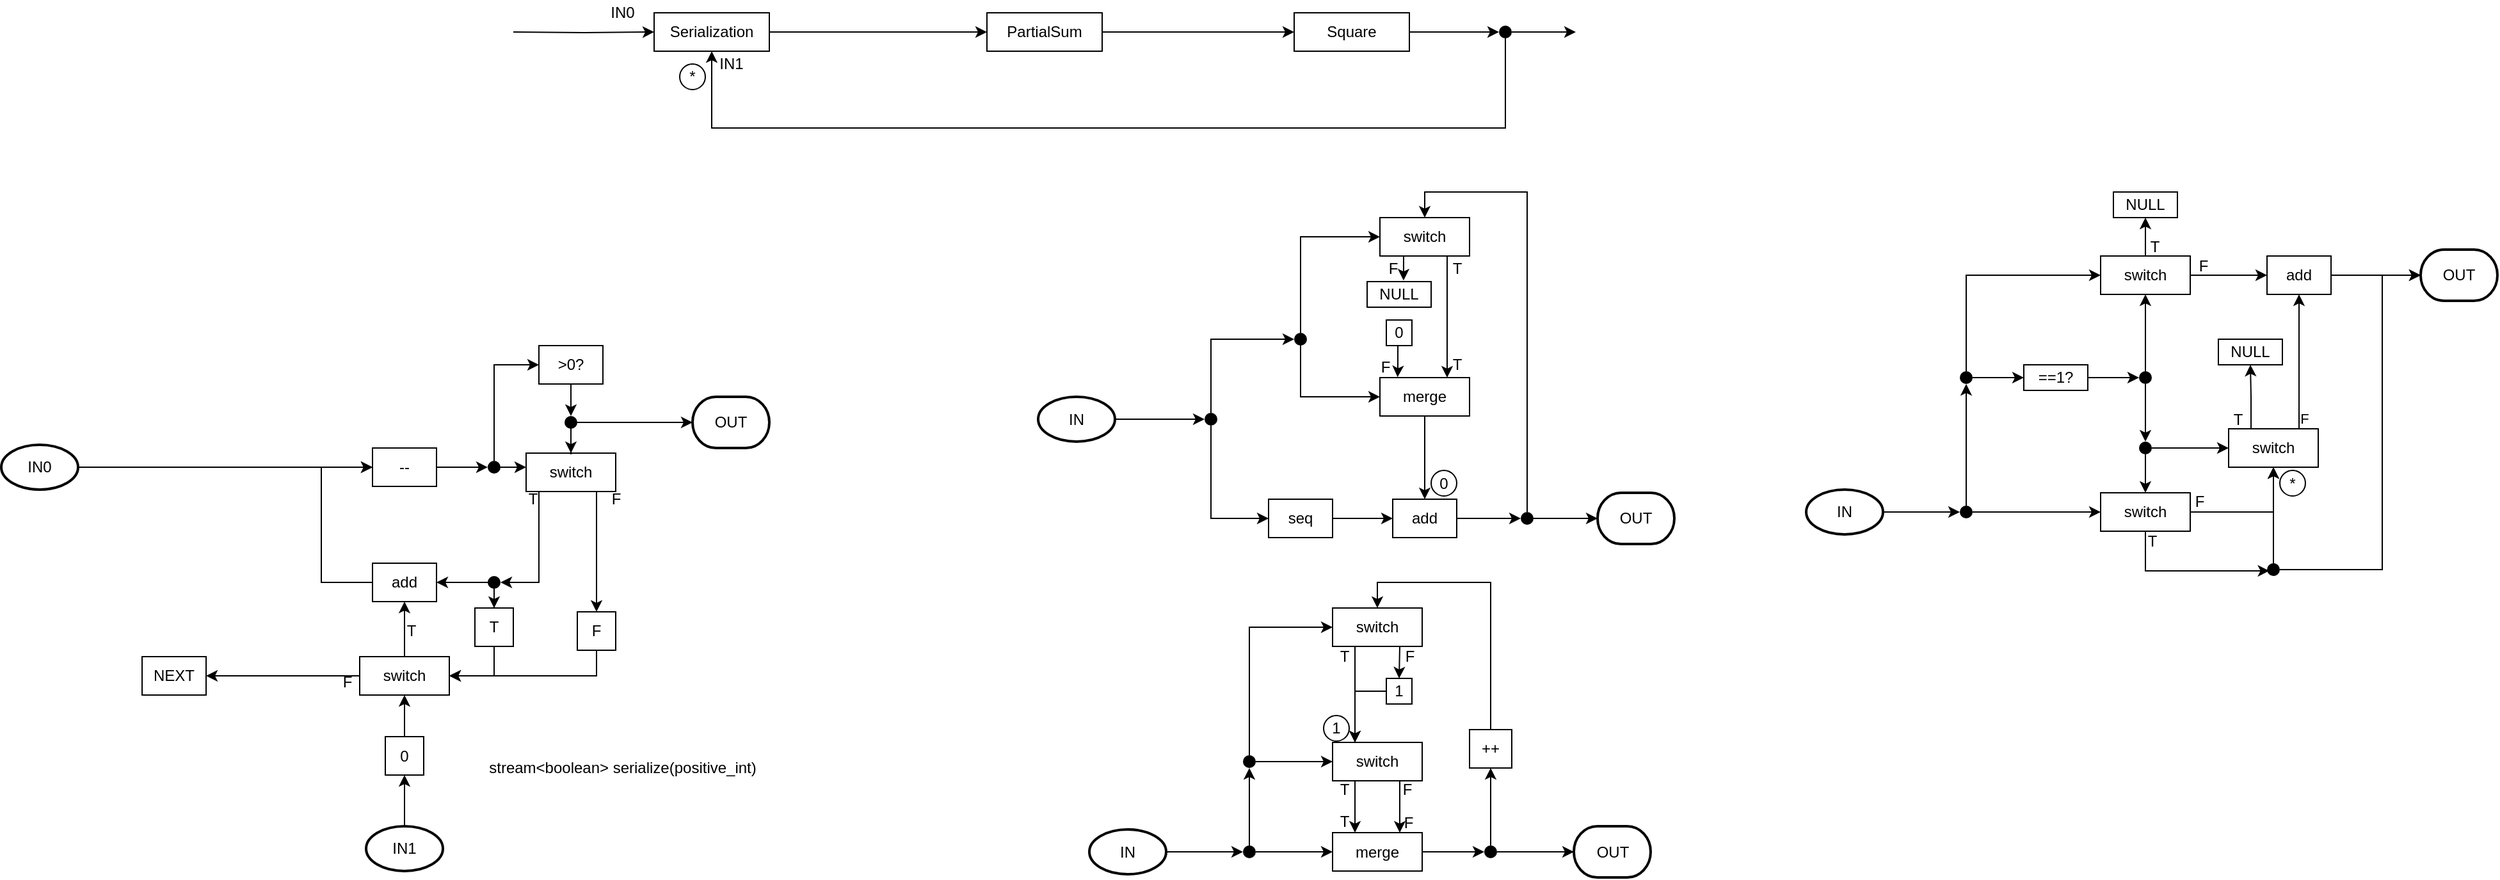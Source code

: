 <mxfile version="13.9.9" type="device"><diagram id="B1SbxGO7zC866PpC9A-u" name="Page-1"><mxGraphModel dx="3187" dy="707" grid="1" gridSize="10" guides="1" tooltips="1" connect="1" arrows="1" fold="1" page="1" pageScale="1" pageWidth="850" pageHeight="1100" math="0" shadow="0"><root><mxCell id="0"/><mxCell id="1" parent="0"/><mxCell id="LlgERF2SPTitydiNx4tI-6" style="edgeStyle=orthogonalEdgeStyle;rounded=0;orthogonalLoop=1;jettySize=auto;html=1;" parent="1" target="LlgERF2SPTitydiNx4tI-5" edge="1"><mxGeometry relative="1" as="geometry"><mxPoint x="-780" y="85" as="sourcePoint"/></mxGeometry></mxCell><mxCell id="LlgERF2SPTitydiNx4tI-8" style="edgeStyle=orthogonalEdgeStyle;rounded=0;orthogonalLoop=1;jettySize=auto;html=1;" parent="1" source="LlgERF2SPTitydiNx4tI-5" target="LlgERF2SPTitydiNx4tI-7" edge="1"><mxGeometry relative="1" as="geometry"/></mxCell><mxCell id="LlgERF2SPTitydiNx4tI-5" value="Serialization" style="rounded=0;whiteSpace=wrap;html=1;" parent="1" vertex="1"><mxGeometry x="-670" y="70" width="90" height="30" as="geometry"/></mxCell><mxCell id="LlgERF2SPTitydiNx4tI-10" style="edgeStyle=orthogonalEdgeStyle;rounded=0;orthogonalLoop=1;jettySize=auto;html=1;" parent="1" source="LlgERF2SPTitydiNx4tI-7" target="LlgERF2SPTitydiNx4tI-9" edge="1"><mxGeometry relative="1" as="geometry"/></mxCell><mxCell id="LlgERF2SPTitydiNx4tI-7" value="PartialSum" style="rounded=0;whiteSpace=wrap;html=1;" parent="1" vertex="1"><mxGeometry x="-410" y="70" width="90" height="30" as="geometry"/></mxCell><mxCell id="LlgERF2SPTitydiNx4tI-11" style="edgeStyle=orthogonalEdgeStyle;rounded=0;orthogonalLoop=1;jettySize=auto;html=1;entryX=0;entryY=0.5;entryDx=0;entryDy=0;" parent="1" source="LlgERF2SPTitydiNx4tI-9" edge="1" target="3KHTPrHBwFjaTPe0Ck5s-1"><mxGeometry relative="1" as="geometry"><mxPoint x="-10" y="85" as="targetPoint"/></mxGeometry></mxCell><mxCell id="LlgERF2SPTitydiNx4tI-9" value="Square" style="rounded=0;whiteSpace=wrap;html=1;" parent="1" vertex="1"><mxGeometry x="-170" y="70" width="90" height="30" as="geometry"/></mxCell><mxCell id="LlgERF2SPTitydiNx4tI-12" value="Serialization" style="rounded=0;whiteSpace=wrap;html=1;" parent="1" vertex="1"><mxGeometry x="-670" y="70" width="90" height="30" as="geometry"/></mxCell><mxCell id="LlgERF2SPTitydiNx4tI-13" style="edgeStyle=orthogonalEdgeStyle;rounded=0;orthogonalLoop=1;jettySize=auto;html=1;" parent="1" source="LlgERF2SPTitydiNx4tI-50" target="LlgERF2SPTitydiNx4tI-21" edge="1"><mxGeometry relative="1" as="geometry"><mxPoint x="-1020" y="425" as="sourcePoint"/><mxPoint x="-930" y="425" as="targetPoint"/></mxGeometry></mxCell><mxCell id="LlgERF2SPTitydiNx4tI-25" style="edgeStyle=orthogonalEdgeStyle;rounded=0;orthogonalLoop=1;jettySize=auto;html=1;entryX=0;entryY=0.5;entryDx=0;entryDy=0;" parent="1" source="LlgERF2SPTitydiNx4tI-21" target="LlgERF2SPTitydiNx4tI-24" edge="1"><mxGeometry relative="1" as="geometry"/></mxCell><mxCell id="LlgERF2SPTitydiNx4tI-21" value="--" style="rounded=0;whiteSpace=wrap;html=1;" parent="1" vertex="1"><mxGeometry x="-890" y="410" width="50" height="30" as="geometry"/></mxCell><mxCell id="LlgERF2SPTitydiNx4tI-31" style="edgeStyle=orthogonalEdgeStyle;rounded=0;orthogonalLoop=1;jettySize=auto;html=1;entryX=0.5;entryY=0;entryDx=0;entryDy=0;" parent="1" source="LlgERF2SPTitydiNx4tI-23" target="LlgERF2SPTitydiNx4tI-29" edge="1"><mxGeometry relative="1" as="geometry"><Array as="points"><mxPoint x="-735" y="350"/><mxPoint x="-735" y="350"/></Array></mxGeometry></mxCell><mxCell id="LlgERF2SPTitydiNx4tI-23" value="&amp;gt;0?" style="rounded=0;whiteSpace=wrap;html=1;" parent="1" vertex="1"><mxGeometry x="-760" y="330" width="50" height="30" as="geometry"/></mxCell><mxCell id="LlgERF2SPTitydiNx4tI-26" style="edgeStyle=orthogonalEdgeStyle;rounded=0;orthogonalLoop=1;jettySize=auto;html=1;" parent="1" source="LlgERF2SPTitydiNx4tI-24" target="LlgERF2SPTitydiNx4tI-23" edge="1"><mxGeometry relative="1" as="geometry"><Array as="points"><mxPoint x="-795" y="345"/></Array></mxGeometry></mxCell><mxCell id="LlgERF2SPTitydiNx4tI-187" style="edgeStyle=orthogonalEdgeStyle;rounded=0;orthogonalLoop=1;jettySize=auto;html=1;entryX=-0.007;entryY=0.36;entryDx=0;entryDy=0;entryPerimeter=0;" parent="1" source="LlgERF2SPTitydiNx4tI-24" target="LlgERF2SPTitydiNx4tI-28" edge="1"><mxGeometry relative="1" as="geometry"/></mxCell><mxCell id="LlgERF2SPTitydiNx4tI-24" value="" style="ellipse;fillColor=#000000;strokeColor=none;" parent="1" vertex="1"><mxGeometry x="-800" y="420" width="10" height="10" as="geometry"/></mxCell><mxCell id="LlgERF2SPTitydiNx4tI-34" style="edgeStyle=orthogonalEdgeStyle;rounded=0;orthogonalLoop=1;jettySize=auto;html=1;" parent="1" source="LlgERF2SPTitydiNx4tI-28" target="LlgERF2SPTitydiNx4tI-35" edge="1"><mxGeometry relative="1" as="geometry"><mxPoint x="-717.667" y="500.0" as="targetPoint"/><Array as="points"><mxPoint x="-715" y="460"/><mxPoint x="-715" y="460"/></Array></mxGeometry></mxCell><mxCell id="3KHTPrHBwFjaTPe0Ck5s-16" style="edgeStyle=orthogonalEdgeStyle;rounded=0;orthogonalLoop=1;jettySize=auto;html=1;entryX=1;entryY=0.5;entryDx=0;entryDy=0;" edge="1" parent="1" source="LlgERF2SPTitydiNx4tI-28" target="3KHTPrHBwFjaTPe0Ck5s-31"><mxGeometry relative="1" as="geometry"><mxPoint x="-780" y="515" as="targetPoint"/><Array as="points"><mxPoint x="-760" y="515"/></Array></mxGeometry></mxCell><mxCell id="LlgERF2SPTitydiNx4tI-28" value="switch" style="rounded=0;whiteSpace=wrap;html=1;" parent="1" vertex="1"><mxGeometry x="-770" y="414" width="70" height="30" as="geometry"/></mxCell><mxCell id="LlgERF2SPTitydiNx4tI-38" style="edgeStyle=orthogonalEdgeStyle;rounded=0;orthogonalLoop=1;jettySize=auto;html=1;" parent="1" source="LlgERF2SPTitydiNx4tI-29" target="LlgERF2SPTitydiNx4tI-51" edge="1"><mxGeometry relative="1" as="geometry"><mxPoint x="-680" y="390" as="targetPoint"/></mxGeometry></mxCell><mxCell id="LlgERF2SPTitydiNx4tI-52" style="edgeStyle=orthogonalEdgeStyle;rounded=0;orthogonalLoop=1;jettySize=auto;html=1;" parent="1" source="LlgERF2SPTitydiNx4tI-29" target="LlgERF2SPTitydiNx4tI-28" edge="1"><mxGeometry relative="1" as="geometry"/></mxCell><mxCell id="LlgERF2SPTitydiNx4tI-29" value="" style="ellipse;fillColor=#000000;strokeColor=none;" parent="1" vertex="1"><mxGeometry x="-740" y="385" width="10" height="10" as="geometry"/></mxCell><mxCell id="3KHTPrHBwFjaTPe0Ck5s-37" style="edgeStyle=orthogonalEdgeStyle;rounded=0;orthogonalLoop=1;jettySize=auto;html=1;entryX=1;entryY=0.5;entryDx=0;entryDy=0;" edge="1" parent="1" source="LlgERF2SPTitydiNx4tI-35" target="3KHTPrHBwFjaTPe0Ck5s-25"><mxGeometry relative="1" as="geometry"><mxPoint x="-715" y="570" as="sourcePoint"/><Array as="points"><mxPoint x="-715" y="588"/></Array></mxGeometry></mxCell><mxCell id="LlgERF2SPTitydiNx4tI-35" value="F" style="rounded=0;whiteSpace=wrap;html=1;" parent="1" vertex="1"><mxGeometry x="-730" y="538" width="30" height="30" as="geometry"/></mxCell><mxCell id="LlgERF2SPTitydiNx4tI-36" value="T" style="text;html=1;align=center;verticalAlign=middle;resizable=0;points=[];autosize=1;" parent="1" vertex="1"><mxGeometry x="-775" y="440" width="20" height="20" as="geometry"/></mxCell><mxCell id="LlgERF2SPTitydiNx4tI-37" value="F" style="text;html=1;align=center;verticalAlign=middle;resizable=0;points=[];autosize=1;" parent="1" vertex="1"><mxGeometry x="-710" y="440" width="20" height="20" as="geometry"/></mxCell><mxCell id="LlgERF2SPTitydiNx4tI-50" value="IN0" style="strokeWidth=2;html=1;shape=mxgraph.flowchart.start_1;whiteSpace=wrap;" parent="1" vertex="1"><mxGeometry x="-1180" y="407.5" width="60" height="35" as="geometry"/></mxCell><mxCell id="LlgERF2SPTitydiNx4tI-51" value="OUT" style="strokeWidth=2;html=1;shape=mxgraph.flowchart.terminator;whiteSpace=wrap;" parent="1" vertex="1"><mxGeometry x="-640" y="370" width="60" height="40" as="geometry"/></mxCell><mxCell id="LlgERF2SPTitydiNx4tI-56" style="edgeStyle=orthogonalEdgeStyle;rounded=0;orthogonalLoop=1;jettySize=auto;html=1;entryX=0;entryY=0.5;entryDx=0;entryDy=0;" parent="1" source="LlgERF2SPTitydiNx4tI-54" target="LlgERF2SPTitydiNx4tI-57" edge="1"><mxGeometry relative="1" as="geometry"><mxPoint x="-200" y="387.5" as="targetPoint"/></mxGeometry></mxCell><mxCell id="LlgERF2SPTitydiNx4tI-54" value="IN" style="strokeWidth=2;html=1;shape=mxgraph.flowchart.start_1;whiteSpace=wrap;" parent="1" vertex="1"><mxGeometry x="-370" y="370" width="60" height="35" as="geometry"/></mxCell><mxCell id="LlgERF2SPTitydiNx4tI-61" style="edgeStyle=orthogonalEdgeStyle;rounded=0;orthogonalLoop=1;jettySize=auto;html=1;entryX=0;entryY=0.5;entryDx=0;entryDy=0;" parent="1" source="LlgERF2SPTitydiNx4tI-57" target="LlgERF2SPTitydiNx4tI-60" edge="1"><mxGeometry relative="1" as="geometry"><Array as="points"><mxPoint x="-235" y="325"/></Array></mxGeometry></mxCell><mxCell id="LlgERF2SPTitydiNx4tI-62" style="edgeStyle=orthogonalEdgeStyle;rounded=0;orthogonalLoop=1;jettySize=auto;html=1;entryX=0;entryY=0.5;entryDx=0;entryDy=0;" parent="1" source="LlgERF2SPTitydiNx4tI-57" target="LlgERF2SPTitydiNx4tI-58" edge="1"><mxGeometry relative="1" as="geometry"><Array as="points"><mxPoint x="-235" y="465"/></Array></mxGeometry></mxCell><mxCell id="LlgERF2SPTitydiNx4tI-57" value="" style="ellipse;fillColor=#000000;strokeColor=none;" parent="1" vertex="1"><mxGeometry x="-240" y="382.5" width="10" height="10" as="geometry"/></mxCell><mxCell id="LlgERF2SPTitydiNx4tI-78" style="edgeStyle=orthogonalEdgeStyle;rounded=0;orthogonalLoop=1;jettySize=auto;html=1;" parent="1" source="LlgERF2SPTitydiNx4tI-58" target="LlgERF2SPTitydiNx4tI-77" edge="1"><mxGeometry relative="1" as="geometry"/></mxCell><mxCell id="LlgERF2SPTitydiNx4tI-58" value="seq" style="rounded=0;whiteSpace=wrap;html=1;" parent="1" vertex="1"><mxGeometry x="-190" y="450" width="50" height="30" as="geometry"/></mxCell><mxCell id="LlgERF2SPTitydiNx4tI-68" style="edgeStyle=orthogonalEdgeStyle;rounded=0;orthogonalLoop=1;jettySize=auto;html=1;entryX=0;entryY=0.5;entryDx=0;entryDy=0;" parent="1" source="LlgERF2SPTitydiNx4tI-60" target="LlgERF2SPTitydiNx4tI-66" edge="1"><mxGeometry relative="1" as="geometry"><Array as="points"><mxPoint x="-165" y="370"/></Array></mxGeometry></mxCell><mxCell id="LlgERF2SPTitydiNx4tI-153" style="edgeStyle=orthogonalEdgeStyle;rounded=0;orthogonalLoop=1;jettySize=auto;html=1;entryX=0;entryY=0.5;entryDx=0;entryDy=0;" parent="1" source="LlgERF2SPTitydiNx4tI-60" target="LlgERF2SPTitydiNx4tI-63" edge="1"><mxGeometry relative="1" as="geometry"><Array as="points"><mxPoint x="-165" y="245"/></Array></mxGeometry></mxCell><mxCell id="LlgERF2SPTitydiNx4tI-60" value="" style="ellipse;fillColor=#000000;strokeColor=none;" parent="1" vertex="1"><mxGeometry x="-170" y="320" width="10" height="10" as="geometry"/></mxCell><mxCell id="LlgERF2SPTitydiNx4tI-67" style="edgeStyle=orthogonalEdgeStyle;rounded=0;orthogonalLoop=1;jettySize=auto;html=1;exitX=0.75;exitY=1;exitDx=0;exitDy=0;entryX=0.75;entryY=0;entryDx=0;entryDy=0;" parent="1" source="LlgERF2SPTitydiNx4tI-63" target="LlgERF2SPTitydiNx4tI-66" edge="1"><mxGeometry relative="1" as="geometry"/></mxCell><mxCell id="LlgERF2SPTitydiNx4tI-70" style="edgeStyle=orthogonalEdgeStyle;rounded=0;orthogonalLoop=1;jettySize=auto;html=1;exitX=0.25;exitY=1;exitDx=0;exitDy=0;entryX=0.569;entryY=-0.044;entryDx=0;entryDy=0;entryPerimeter=0;" parent="1" source="LlgERF2SPTitydiNx4tI-63" target="LlgERF2SPTitydiNx4tI-69" edge="1"><mxGeometry relative="1" as="geometry"/></mxCell><mxCell id="LlgERF2SPTitydiNx4tI-63" value="switch" style="rounded=0;whiteSpace=wrap;html=1;" parent="1" vertex="1"><mxGeometry x="-103" y="230" width="70" height="30" as="geometry"/></mxCell><mxCell id="LlgERF2SPTitydiNx4tI-79" style="edgeStyle=orthogonalEdgeStyle;rounded=0;orthogonalLoop=1;jettySize=auto;html=1;" parent="1" source="LlgERF2SPTitydiNx4tI-66" target="LlgERF2SPTitydiNx4tI-77" edge="1"><mxGeometry relative="1" as="geometry"/></mxCell><mxCell id="LlgERF2SPTitydiNx4tI-66" value="merge" style="rounded=0;whiteSpace=wrap;html=1;" parent="1" vertex="1"><mxGeometry x="-103" y="355" width="70" height="30" as="geometry"/></mxCell><mxCell id="LlgERF2SPTitydiNx4tI-69" value="NULL" style="rounded=0;whiteSpace=wrap;html=1;" parent="1" vertex="1"><mxGeometry x="-113" y="280" width="50" height="20" as="geometry"/></mxCell><mxCell id="LlgERF2SPTitydiNx4tI-71" value="F" style="text;html=1;align=center;verticalAlign=middle;resizable=0;points=[];autosize=1;" parent="1" vertex="1"><mxGeometry x="-103" y="260" width="20" height="20" as="geometry"/></mxCell><mxCell id="LlgERF2SPTitydiNx4tI-72" value="T" style="text;html=1;align=center;verticalAlign=middle;resizable=0;points=[];autosize=1;" parent="1" vertex="1"><mxGeometry x="-53" y="260" width="20" height="20" as="geometry"/></mxCell><mxCell id="LlgERF2SPTitydiNx4tI-73" value="T" style="text;html=1;align=center;verticalAlign=middle;resizable=0;points=[];autosize=1;" parent="1" vertex="1"><mxGeometry x="-53" y="335" width="20" height="20" as="geometry"/></mxCell><mxCell id="LlgERF2SPTitydiNx4tI-75" style="edgeStyle=orthogonalEdgeStyle;rounded=0;orthogonalLoop=1;jettySize=auto;html=1;entryX=0.197;entryY=-0.011;entryDx=0;entryDy=0;entryPerimeter=0;" parent="1" source="LlgERF2SPTitydiNx4tI-74" target="LlgERF2SPTitydiNx4tI-66" edge="1"><mxGeometry relative="1" as="geometry"><Array as="points"><mxPoint x="-89" y="350"/><mxPoint x="-89" y="350"/></Array></mxGeometry></mxCell><mxCell id="LlgERF2SPTitydiNx4tI-74" value="0" style="rounded=0;whiteSpace=wrap;html=1;" parent="1" vertex="1"><mxGeometry x="-98" y="310" width="20" height="20" as="geometry"/></mxCell><mxCell id="LlgERF2SPTitydiNx4tI-76" value="F" style="text;html=1;align=center;verticalAlign=middle;resizable=0;points=[];autosize=1;" parent="1" vertex="1"><mxGeometry x="-109" y="337" width="20" height="20" as="geometry"/></mxCell><mxCell id="LlgERF2SPTitydiNx4tI-80" style="edgeStyle=orthogonalEdgeStyle;rounded=0;orthogonalLoop=1;jettySize=auto;html=1;" parent="1" source="LlgERF2SPTitydiNx4tI-82" target="LlgERF2SPTitydiNx4tI-81" edge="1"><mxGeometry relative="1" as="geometry"><mxPoint x="67" y="465" as="targetPoint"/></mxGeometry></mxCell><mxCell id="LlgERF2SPTitydiNx4tI-77" value="add" style="rounded=0;whiteSpace=wrap;html=1;" parent="1" vertex="1"><mxGeometry x="-93" y="450" width="50" height="30" as="geometry"/></mxCell><mxCell id="LlgERF2SPTitydiNx4tI-81" value="OUT" style="strokeWidth=2;html=1;shape=mxgraph.flowchart.terminator;whiteSpace=wrap;" parent="1" vertex="1"><mxGeometry x="67" y="445" width="60" height="40" as="geometry"/></mxCell><mxCell id="LlgERF2SPTitydiNx4tI-84" style="edgeStyle=orthogonalEdgeStyle;rounded=0;orthogonalLoop=1;jettySize=auto;html=1;entryX=0.5;entryY=0;entryDx=0;entryDy=0;" parent="1" source="LlgERF2SPTitydiNx4tI-82" target="LlgERF2SPTitydiNx4tI-63" edge="1"><mxGeometry relative="1" as="geometry"><Array as="points"><mxPoint x="12" y="210"/><mxPoint x="-68" y="210"/></Array></mxGeometry></mxCell><mxCell id="LlgERF2SPTitydiNx4tI-82" value="" style="ellipse;fillColor=#000000;strokeColor=none;" parent="1" vertex="1"><mxGeometry x="7" y="460" width="10" height="10" as="geometry"/></mxCell><mxCell id="LlgERF2SPTitydiNx4tI-83" style="edgeStyle=orthogonalEdgeStyle;rounded=0;orthogonalLoop=1;jettySize=auto;html=1;" parent="1" source="LlgERF2SPTitydiNx4tI-77" target="LlgERF2SPTitydiNx4tI-82" edge="1"><mxGeometry relative="1" as="geometry"><mxPoint x="67" y="465" as="targetPoint"/><mxPoint x="-43" y="465" as="sourcePoint"/></mxGeometry></mxCell><mxCell id="LlgERF2SPTitydiNx4tI-91" style="edgeStyle=orthogonalEdgeStyle;rounded=0;orthogonalLoop=1;jettySize=auto;html=1;entryX=0;entryY=0.5;entryDx=0;entryDy=0;" parent="1" source="LlgERF2SPTitydiNx4tI-88" target="LlgERF2SPTitydiNx4tI-156" edge="1"><mxGeometry relative="1" as="geometry"><mxPoint x="-220" y="725.5" as="targetPoint"/></mxGeometry></mxCell><mxCell id="LlgERF2SPTitydiNx4tI-88" value="IN" style="strokeWidth=2;html=1;shape=mxgraph.flowchart.start_1;whiteSpace=wrap;" parent="1" vertex="1"><mxGeometry x="-330" y="708" width="60" height="35" as="geometry"/></mxCell><mxCell id="LlgERF2SPTitydiNx4tI-116" value="OUT" style="strokeWidth=2;html=1;shape=mxgraph.flowchart.terminator;whiteSpace=wrap;" parent="1" vertex="1"><mxGeometry x="48.5" y="705.5" width="60" height="40" as="geometry"/></mxCell><mxCell id="LlgERF2SPTitydiNx4tI-119" style="edgeStyle=orthogonalEdgeStyle;rounded=0;orthogonalLoop=1;jettySize=auto;html=1;entryX=0;entryY=0.5;entryDx=0;entryDy=0;" parent="1" source="LlgERF2SPTitydiNx4tI-117" target="LlgERF2SPTitydiNx4tI-118" edge="1"><mxGeometry relative="1" as="geometry"/></mxCell><mxCell id="LlgERF2SPTitydiNx4tI-117" value="IN" style="strokeWidth=2;html=1;shape=mxgraph.flowchart.start_1;whiteSpace=wrap;" parent="1" vertex="1"><mxGeometry x="230" y="442.5" width="60" height="35" as="geometry"/></mxCell><mxCell id="LlgERF2SPTitydiNx4tI-121" style="edgeStyle=orthogonalEdgeStyle;rounded=0;orthogonalLoop=1;jettySize=auto;html=1;entryX=0.5;entryY=1;entryDx=0;entryDy=0;" parent="1" source="LlgERF2SPTitydiNx4tI-118" target="LlgERF2SPTitydiNx4tI-120" edge="1"><mxGeometry relative="1" as="geometry"/></mxCell><mxCell id="LlgERF2SPTitydiNx4tI-125" style="edgeStyle=orthogonalEdgeStyle;rounded=0;orthogonalLoop=1;jettySize=auto;html=1;" parent="1" source="LlgERF2SPTitydiNx4tI-118" target="LlgERF2SPTitydiNx4tI-124" edge="1"><mxGeometry relative="1" as="geometry"/></mxCell><mxCell id="LlgERF2SPTitydiNx4tI-118" value="" style="ellipse;fillColor=#000000;strokeColor=none;" parent="1" vertex="1"><mxGeometry x="350" y="455" width="10" height="10" as="geometry"/></mxCell><mxCell id="LlgERF2SPTitydiNx4tI-123" style="edgeStyle=orthogonalEdgeStyle;rounded=0;orthogonalLoop=1;jettySize=auto;html=1;" parent="1" source="LlgERF2SPTitydiNx4tI-120" target="LlgERF2SPTitydiNx4tI-122" edge="1"><mxGeometry relative="1" as="geometry"/></mxCell><mxCell id="LlgERF2SPTitydiNx4tI-129" style="edgeStyle=orthogonalEdgeStyle;rounded=0;orthogonalLoop=1;jettySize=auto;html=1;" parent="1" source="LlgERF2SPTitydiNx4tI-120" target="LlgERF2SPTitydiNx4tI-127" edge="1"><mxGeometry relative="1" as="geometry"><Array as="points"><mxPoint x="355" y="275"/></Array></mxGeometry></mxCell><mxCell id="LlgERF2SPTitydiNx4tI-120" value="" style="ellipse;fillColor=#000000;strokeColor=none;" parent="1" vertex="1"><mxGeometry x="350" y="350" width="10" height="10" as="geometry"/></mxCell><mxCell id="LlgERF2SPTitydiNx4tI-132" style="edgeStyle=orthogonalEdgeStyle;rounded=0;orthogonalLoop=1;jettySize=auto;html=1;entryX=0;entryY=0.5;entryDx=0;entryDy=0;" parent="1" source="LlgERF2SPTitydiNx4tI-122" target="LlgERF2SPTitydiNx4tI-130" edge="1"><mxGeometry relative="1" as="geometry"/></mxCell><mxCell id="LlgERF2SPTitydiNx4tI-122" value="==1?" style="rounded=0;whiteSpace=wrap;html=1;" parent="1" vertex="1"><mxGeometry x="400" y="345" width="50" height="20" as="geometry"/></mxCell><mxCell id="LlgERF2SPTitydiNx4tI-149" style="edgeStyle=orthogonalEdgeStyle;rounded=0;orthogonalLoop=1;jettySize=auto;html=1;entryX=0.179;entryY=0.595;entryDx=0;entryDy=0;entryPerimeter=0;" parent="1" source="LlgERF2SPTitydiNx4tI-124" target="LlgERF2SPTitydiNx4tI-189" edge="1"><mxGeometry relative="1" as="geometry"><mxPoint x="680" y="420" as="targetPoint"/><Array as="points"><mxPoint x="495" y="506"/></Array></mxGeometry></mxCell><mxCell id="LlgERF2SPTitydiNx4tI-200" style="edgeStyle=orthogonalEdgeStyle;rounded=0;orthogonalLoop=1;jettySize=auto;html=1;" parent="1" source="LlgERF2SPTitydiNx4tI-124" target="LlgERF2SPTitydiNx4tI-197" edge="1"><mxGeometry relative="1" as="geometry"/></mxCell><mxCell id="LlgERF2SPTitydiNx4tI-124" value="switch" style="rounded=0;whiteSpace=wrap;html=1;" parent="1" vertex="1"><mxGeometry x="460" y="445" width="70" height="30" as="geometry"/></mxCell><mxCell id="LlgERF2SPTitydiNx4tI-138" style="edgeStyle=orthogonalEdgeStyle;rounded=0;orthogonalLoop=1;jettySize=auto;html=1;" parent="1" source="LlgERF2SPTitydiNx4tI-127" target="LlgERF2SPTitydiNx4tI-135" edge="1"><mxGeometry relative="1" as="geometry"/></mxCell><mxCell id="LlgERF2SPTitydiNx4tI-143" style="edgeStyle=orthogonalEdgeStyle;rounded=0;orthogonalLoop=1;jettySize=auto;html=1;" parent="1" source="LlgERF2SPTitydiNx4tI-127" target="LlgERF2SPTitydiNx4tI-140" edge="1"><mxGeometry relative="1" as="geometry"/></mxCell><mxCell id="LlgERF2SPTitydiNx4tI-127" value="switch" style="rounded=0;whiteSpace=wrap;html=1;" parent="1" vertex="1"><mxGeometry x="460" y="260" width="70" height="30" as="geometry"/></mxCell><mxCell id="LlgERF2SPTitydiNx4tI-133" style="edgeStyle=orthogonalEdgeStyle;rounded=0;orthogonalLoop=1;jettySize=auto;html=1;" parent="1" source="LlgERF2SPTitydiNx4tI-130" target="LlgERF2SPTitydiNx4tI-127" edge="1"><mxGeometry relative="1" as="geometry"/></mxCell><mxCell id="LlgERF2SPTitydiNx4tI-134" style="edgeStyle=orthogonalEdgeStyle;rounded=0;orthogonalLoop=1;jettySize=auto;html=1;" parent="1" source="LlgERF2SPTitydiNx4tI-195" target="LlgERF2SPTitydiNx4tI-124" edge="1"><mxGeometry relative="1" as="geometry"/></mxCell><mxCell id="LlgERF2SPTitydiNx4tI-130" value="" style="ellipse;fillColor=#000000;strokeColor=none;" parent="1" vertex="1"><mxGeometry x="490" y="350" width="10" height="10" as="geometry"/></mxCell><mxCell id="LlgERF2SPTitydiNx4tI-151" style="edgeStyle=orthogonalEdgeStyle;rounded=0;orthogonalLoop=1;jettySize=auto;html=1;" parent="1" source="LlgERF2SPTitydiNx4tI-135" target="LlgERF2SPTitydiNx4tI-150" edge="1"><mxGeometry relative="1" as="geometry"/></mxCell><mxCell id="LlgERF2SPTitydiNx4tI-135" value="add" style="rounded=0;whiteSpace=wrap;html=1;" parent="1" vertex="1"><mxGeometry x="590" y="260" width="50" height="30" as="geometry"/></mxCell><mxCell id="LlgERF2SPTitydiNx4tI-140" value="NULL" style="rounded=0;whiteSpace=wrap;html=1;" parent="1" vertex="1"><mxGeometry x="470" y="210" width="50" height="20" as="geometry"/></mxCell><mxCell id="LlgERF2SPTitydiNx4tI-144" value="F" style="text;html=1;align=center;verticalAlign=middle;resizable=0;points=[];autosize=1;" parent="1" vertex="1"><mxGeometry x="530" y="258" width="20" height="20" as="geometry"/></mxCell><mxCell id="LlgERF2SPTitydiNx4tI-145" value="T" style="text;html=1;align=center;verticalAlign=middle;resizable=0;points=[];autosize=1;" parent="1" vertex="1"><mxGeometry x="492" y="243" width="20" height="20" as="geometry"/></mxCell><mxCell id="LlgERF2SPTitydiNx4tI-146" value="F" style="text;html=1;align=center;verticalAlign=middle;resizable=0;points=[];autosize=1;" parent="1" vertex="1"><mxGeometry x="527" y="442" width="20" height="20" as="geometry"/></mxCell><mxCell id="LlgERF2SPTitydiNx4tI-147" value="T" style="text;html=1;align=center;verticalAlign=middle;resizable=0;points=[];autosize=1;" parent="1" vertex="1"><mxGeometry x="490" y="472.5" width="20" height="20" as="geometry"/></mxCell><mxCell id="LlgERF2SPTitydiNx4tI-150" value="OUT" style="strokeWidth=2;html=1;shape=mxgraph.flowchart.terminator;whiteSpace=wrap;" parent="1" vertex="1"><mxGeometry x="710" y="255" width="60" height="40" as="geometry"/></mxCell><mxCell id="LlgERF2SPTitydiNx4tI-155" value="0" style="ellipse;whiteSpace=wrap;html=1;" parent="1" vertex="1"><mxGeometry x="-63" y="427.5" width="20" height="20" as="geometry"/></mxCell><mxCell id="LlgERF2SPTitydiNx4tI-158" style="edgeStyle=orthogonalEdgeStyle;rounded=0;orthogonalLoop=1;jettySize=auto;html=1;entryX=0.5;entryY=1;entryDx=0;entryDy=0;" parent="1" source="LlgERF2SPTitydiNx4tI-156" target="LlgERF2SPTitydiNx4tI-159" edge="1"><mxGeometry relative="1" as="geometry"><mxPoint x="-205" y="670" as="targetPoint"/></mxGeometry></mxCell><mxCell id="LlgERF2SPTitydiNx4tI-166" style="edgeStyle=orthogonalEdgeStyle;rounded=0;orthogonalLoop=1;jettySize=auto;html=1;" parent="1" source="LlgERF2SPTitydiNx4tI-156" target="LlgERF2SPTitydiNx4tI-162" edge="1"><mxGeometry relative="1" as="geometry"/></mxCell><mxCell id="LlgERF2SPTitydiNx4tI-156" value="" style="ellipse;fillColor=#000000;strokeColor=none;" parent="1" vertex="1"><mxGeometry x="-210" y="720.5" width="10" height="10" as="geometry"/></mxCell><mxCell id="LlgERF2SPTitydiNx4tI-161" style="edgeStyle=orthogonalEdgeStyle;rounded=0;orthogonalLoop=1;jettySize=auto;html=1;" parent="1" source="LlgERF2SPTitydiNx4tI-159" target="LlgERF2SPTitydiNx4tI-160" edge="1"><mxGeometry relative="1" as="geometry"><Array as="points"><mxPoint x="-205" y="550"/></Array></mxGeometry></mxCell><mxCell id="LlgERF2SPTitydiNx4tI-159" value="" style="ellipse;fillColor=#000000;strokeColor=none;" parent="1" vertex="1"><mxGeometry x="-210" y="650" width="10" height="10" as="geometry"/></mxCell><mxCell id="LlgERF2SPTitydiNx4tI-170" style="edgeStyle=orthogonalEdgeStyle;rounded=0;orthogonalLoop=1;jettySize=auto;html=1;exitX=0.25;exitY=1;exitDx=0;exitDy=0;entryX=0.25;entryY=0;entryDx=0;entryDy=0;" parent="1" source="LlgERF2SPTitydiNx4tI-160" target="LlgERF2SPTitydiNx4tI-164" edge="1"><mxGeometry relative="1" as="geometry"/></mxCell><mxCell id="LlgERF2SPTitydiNx4tI-171" style="edgeStyle=orthogonalEdgeStyle;rounded=0;orthogonalLoop=1;jettySize=auto;html=1;exitX=0.75;exitY=1;exitDx=0;exitDy=0;entryX=0.5;entryY=0;entryDx=0;entryDy=0;" parent="1" source="LlgERF2SPTitydiNx4tI-160" target="LlgERF2SPTitydiNx4tI-169" edge="1"><mxGeometry relative="1" as="geometry"/></mxCell><mxCell id="LlgERF2SPTitydiNx4tI-160" value="switch" style="rounded=0;whiteSpace=wrap;html=1;" parent="1" vertex="1"><mxGeometry x="-140" y="535" width="70" height="30" as="geometry"/></mxCell><mxCell id="LlgERF2SPTitydiNx4tI-180" style="edgeStyle=orthogonalEdgeStyle;rounded=0;orthogonalLoop=1;jettySize=auto;html=1;entryX=0;entryY=0.5;entryDx=0;entryDy=0;" parent="1" source="LlgERF2SPTitydiNx4tI-162" target="LlgERF2SPTitydiNx4tI-179" edge="1"><mxGeometry relative="1" as="geometry"/></mxCell><mxCell id="LlgERF2SPTitydiNx4tI-162" value="merge" style="rounded=0;whiteSpace=wrap;html=1;" parent="1" vertex="1"><mxGeometry x="-140" y="710.5" width="70" height="30" as="geometry"/></mxCell><mxCell id="LlgERF2SPTitydiNx4tI-167" style="edgeStyle=orthogonalEdgeStyle;rounded=0;orthogonalLoop=1;jettySize=auto;html=1;exitX=0.25;exitY=1;exitDx=0;exitDy=0;entryX=0.25;entryY=0;entryDx=0;entryDy=0;" parent="1" source="LlgERF2SPTitydiNx4tI-164" target="LlgERF2SPTitydiNx4tI-162" edge="1"><mxGeometry relative="1" as="geometry"/></mxCell><mxCell id="LlgERF2SPTitydiNx4tI-168" style="edgeStyle=orthogonalEdgeStyle;rounded=0;orthogonalLoop=1;jettySize=auto;html=1;exitX=0.75;exitY=1;exitDx=0;exitDy=0;entryX=0.75;entryY=0;entryDx=0;entryDy=0;" parent="1" source="LlgERF2SPTitydiNx4tI-164" target="LlgERF2SPTitydiNx4tI-162" edge="1"><mxGeometry relative="1" as="geometry"/></mxCell><mxCell id="LlgERF2SPTitydiNx4tI-164" value="switch" style="rounded=0;whiteSpace=wrap;html=1;" parent="1" vertex="1"><mxGeometry x="-140" y="640" width="70" height="30" as="geometry"/></mxCell><mxCell id="LlgERF2SPTitydiNx4tI-165" style="edgeStyle=orthogonalEdgeStyle;rounded=0;orthogonalLoop=1;jettySize=auto;html=1;" parent="1" source="LlgERF2SPTitydiNx4tI-159" target="LlgERF2SPTitydiNx4tI-164" edge="1"><mxGeometry relative="1" as="geometry"><mxPoint x="-200" y="655" as="sourcePoint"/><mxPoint x="-104.966" y="710.5" as="targetPoint"/></mxGeometry></mxCell><mxCell id="LlgERF2SPTitydiNx4tI-172" style="edgeStyle=orthogonalEdgeStyle;rounded=0;orthogonalLoop=1;jettySize=auto;html=1;entryX=0.25;entryY=0;entryDx=0;entryDy=0;" parent="1" source="LlgERF2SPTitydiNx4tI-169" target="LlgERF2SPTitydiNx4tI-164" edge="1"><mxGeometry relative="1" as="geometry"><Array as="points"><mxPoint x="-122" y="600"/></Array></mxGeometry></mxCell><mxCell id="LlgERF2SPTitydiNx4tI-169" value="1" style="rounded=0;whiteSpace=wrap;html=1;" parent="1" vertex="1"><mxGeometry x="-98" y="590" width="20" height="20" as="geometry"/></mxCell><mxCell id="LlgERF2SPTitydiNx4tI-173" value="T" style="text;html=1;align=center;verticalAlign=middle;resizable=0;points=[];autosize=1;" parent="1" vertex="1"><mxGeometry x="-141" y="563" width="20" height="20" as="geometry"/></mxCell><mxCell id="LlgERF2SPTitydiNx4tI-174" value="F" style="text;html=1;align=center;verticalAlign=middle;resizable=0;points=[];autosize=1;" parent="1" vertex="1"><mxGeometry x="-90" y="563" width="20" height="20" as="geometry"/></mxCell><mxCell id="LlgERF2SPTitydiNx4tI-175" value="T" style="text;html=1;align=center;verticalAlign=middle;resizable=0;points=[];autosize=1;" parent="1" vertex="1"><mxGeometry x="-141" y="667" width="20" height="20" as="geometry"/></mxCell><mxCell id="LlgERF2SPTitydiNx4tI-176" value="T" style="text;html=1;align=center;verticalAlign=middle;resizable=0;points=[];autosize=1;" parent="1" vertex="1"><mxGeometry x="-141" y="691.5" width="20" height="20" as="geometry"/></mxCell><mxCell id="LlgERF2SPTitydiNx4tI-177" value="F" style="text;html=1;align=center;verticalAlign=middle;resizable=0;points=[];autosize=1;" parent="1" vertex="1"><mxGeometry x="-92" y="667" width="20" height="20" as="geometry"/></mxCell><mxCell id="LlgERF2SPTitydiNx4tI-178" value="F" style="text;html=1;align=center;verticalAlign=middle;resizable=0;points=[];autosize=1;" parent="1" vertex="1"><mxGeometry x="-91" y="693" width="20" height="20" as="geometry"/></mxCell><mxCell id="LlgERF2SPTitydiNx4tI-181" style="edgeStyle=orthogonalEdgeStyle;rounded=0;orthogonalLoop=1;jettySize=auto;html=1;" parent="1" source="LlgERF2SPTitydiNx4tI-179" target="LlgERF2SPTitydiNx4tI-116" edge="1"><mxGeometry relative="1" as="geometry"/></mxCell><mxCell id="LlgERF2SPTitydiNx4tI-185" style="edgeStyle=orthogonalEdgeStyle;rounded=0;orthogonalLoop=1;jettySize=auto;html=1;" parent="1" source="LlgERF2SPTitydiNx4tI-179" target="LlgERF2SPTitydiNx4tI-184" edge="1"><mxGeometry relative="1" as="geometry"/></mxCell><mxCell id="LlgERF2SPTitydiNx4tI-179" value="" style="ellipse;fillColor=#000000;strokeColor=none;" parent="1" vertex="1"><mxGeometry x="-21.5" y="720.5" width="10" height="10" as="geometry"/></mxCell><mxCell id="LlgERF2SPTitydiNx4tI-183" value="1" style="ellipse;whiteSpace=wrap;html=1;" parent="1" vertex="1"><mxGeometry x="-147" y="619" width="20" height="20" as="geometry"/></mxCell><mxCell id="LlgERF2SPTitydiNx4tI-186" style="edgeStyle=orthogonalEdgeStyle;rounded=0;orthogonalLoop=1;jettySize=auto;html=1;entryX=0.5;entryY=0;entryDx=0;entryDy=0;" parent="1" source="LlgERF2SPTitydiNx4tI-184" target="LlgERF2SPTitydiNx4tI-160" edge="1"><mxGeometry relative="1" as="geometry"><Array as="points"><mxPoint x="-17" y="515"/><mxPoint x="-105" y="515"/></Array></mxGeometry></mxCell><mxCell id="LlgERF2SPTitydiNx4tI-184" value="++" style="rounded=0;whiteSpace=wrap;html=1;" parent="1" vertex="1"><mxGeometry x="-33" y="630" width="33" height="30" as="geometry"/></mxCell><mxCell id="LlgERF2SPTitydiNx4tI-188" value="stream&amp;lt;boolean&amp;gt; serialize(positive_int)" style="text;html=1;align=center;verticalAlign=middle;resizable=0;points=[];autosize=1;" parent="1" vertex="1"><mxGeometry x="-805" y="650" width="220" height="20" as="geometry"/></mxCell><mxCell id="LlgERF2SPTitydiNx4tI-194" style="edgeStyle=orthogonalEdgeStyle;rounded=0;orthogonalLoop=1;jettySize=auto;html=1;entryX=0;entryY=0.5;entryDx=0;entryDy=0;entryPerimeter=0;" parent="1" source="LlgERF2SPTitydiNx4tI-189" target="LlgERF2SPTitydiNx4tI-150" edge="1"><mxGeometry relative="1" as="geometry"><Array as="points"><mxPoint x="680" y="505"/><mxPoint x="680" y="275"/></Array></mxGeometry></mxCell><mxCell id="LlgERF2SPTitydiNx4tI-201" style="edgeStyle=orthogonalEdgeStyle;rounded=0;orthogonalLoop=1;jettySize=auto;html=1;" parent="1" source="LlgERF2SPTitydiNx4tI-189" target="LlgERF2SPTitydiNx4tI-197" edge="1"><mxGeometry relative="1" as="geometry"/></mxCell><mxCell id="LlgERF2SPTitydiNx4tI-189" value="" style="ellipse;fillColor=#000000;strokeColor=none;" parent="1" vertex="1"><mxGeometry x="590" y="500" width="10" height="10" as="geometry"/></mxCell><mxCell id="LlgERF2SPTitydiNx4tI-203" style="edgeStyle=orthogonalEdgeStyle;rounded=0;orthogonalLoop=1;jettySize=auto;html=1;" parent="1" source="LlgERF2SPTitydiNx4tI-195" target="LlgERF2SPTitydiNx4tI-197" edge="1"><mxGeometry relative="1" as="geometry"/></mxCell><mxCell id="LlgERF2SPTitydiNx4tI-195" value="" style="ellipse;fillColor=#000000;strokeColor=none;" parent="1" vertex="1"><mxGeometry x="490" y="405" width="10" height="10" as="geometry"/></mxCell><mxCell id="LlgERF2SPTitydiNx4tI-196" style="edgeStyle=orthogonalEdgeStyle;rounded=0;orthogonalLoop=1;jettySize=auto;html=1;" parent="1" source="LlgERF2SPTitydiNx4tI-130" target="LlgERF2SPTitydiNx4tI-195" edge="1"><mxGeometry relative="1" as="geometry"><mxPoint x="495" y="360" as="sourcePoint"/><mxPoint x="495" y="445" as="targetPoint"/></mxGeometry></mxCell><mxCell id="LlgERF2SPTitydiNx4tI-202" style="edgeStyle=orthogonalEdgeStyle;rounded=0;orthogonalLoop=1;jettySize=auto;html=1;" parent="1" source="LlgERF2SPTitydiNx4tI-197" target="LlgERF2SPTitydiNx4tI-135" edge="1"><mxGeometry relative="1" as="geometry"><Array as="points"><mxPoint x="615" y="380"/><mxPoint x="615" y="380"/></Array></mxGeometry></mxCell><mxCell id="LlgERF2SPTitydiNx4tI-207" value="F" style="edgeLabel;html=1;align=center;verticalAlign=middle;resizable=0;points=[];" parent="LlgERF2SPTitydiNx4tI-202" vertex="1" connectable="0"><mxGeometry x="-0.736" y="-4" relative="1" as="geometry"><mxPoint y="6" as="offset"/></mxGeometry></mxCell><mxCell id="LlgERF2SPTitydiNx4tI-205" style="edgeStyle=orthogonalEdgeStyle;rounded=0;orthogonalLoop=1;jettySize=auto;html=1;exitX=0.25;exitY=0;exitDx=0;exitDy=0;entryX=0.5;entryY=1;entryDx=0;entryDy=0;" parent="1" source="LlgERF2SPTitydiNx4tI-197" target="LlgERF2SPTitydiNx4tI-204" edge="1"><mxGeometry relative="1" as="geometry"><Array as="points"><mxPoint x="577" y="370"/></Array></mxGeometry></mxCell><mxCell id="LlgERF2SPTitydiNx4tI-197" value="switch" style="rounded=0;whiteSpace=wrap;html=1;" parent="1" vertex="1"><mxGeometry x="560" y="395" width="70" height="30" as="geometry"/></mxCell><mxCell id="LlgERF2SPTitydiNx4tI-204" value="NULL" style="rounded=0;whiteSpace=wrap;html=1;" parent="1" vertex="1"><mxGeometry x="552" y="325" width="50" height="20" as="geometry"/></mxCell><mxCell id="LlgERF2SPTitydiNx4tI-206" value="T" style="text;html=1;align=center;verticalAlign=middle;resizable=0;points=[];autosize=1;" parent="1" vertex="1"><mxGeometry x="557" y="378" width="20" height="20" as="geometry"/></mxCell><mxCell id="LlgERF2SPTitydiNx4tI-208" value="*" style="ellipse;whiteSpace=wrap;html=1;" parent="1" vertex="1"><mxGeometry x="600" y="427.5" width="20" height="20" as="geometry"/></mxCell><mxCell id="3KHTPrHBwFjaTPe0Ck5s-3" style="edgeStyle=orthogonalEdgeStyle;rounded=0;orthogonalLoop=1;jettySize=auto;html=1;" edge="1" parent="1" source="3KHTPrHBwFjaTPe0Ck5s-1"><mxGeometry relative="1" as="geometry"><mxPoint x="50" y="85" as="targetPoint"/></mxGeometry></mxCell><mxCell id="3KHTPrHBwFjaTPe0Ck5s-4" style="edgeStyle=orthogonalEdgeStyle;rounded=0;orthogonalLoop=1;jettySize=auto;html=1;entryX=0.5;entryY=1;entryDx=0;entryDy=0;" edge="1" parent="1" source="3KHTPrHBwFjaTPe0Ck5s-1" target="LlgERF2SPTitydiNx4tI-12"><mxGeometry relative="1" as="geometry"><Array as="points"><mxPoint x="-5" y="160"/><mxPoint x="-625" y="160"/></Array></mxGeometry></mxCell><mxCell id="3KHTPrHBwFjaTPe0Ck5s-1" value="" style="ellipse;fillColor=#000000;strokeColor=none;" vertex="1" parent="1"><mxGeometry x="-10" y="80" width="10" height="10" as="geometry"/></mxCell><mxCell id="3KHTPrHBwFjaTPe0Ck5s-17" style="edgeStyle=orthogonalEdgeStyle;rounded=0;orthogonalLoop=1;jettySize=auto;html=1;" edge="1" parent="1" source="3KHTPrHBwFjaTPe0Ck5s-13" target="LlgERF2SPTitydiNx4tI-21"><mxGeometry relative="1" as="geometry"><Array as="points"><mxPoint x="-930" y="515"/><mxPoint x="-930" y="425"/></Array></mxGeometry></mxCell><mxCell id="3KHTPrHBwFjaTPe0Ck5s-13" value="add" style="rounded=0;whiteSpace=wrap;html=1;" vertex="1" parent="1"><mxGeometry x="-890" y="500" width="50" height="30" as="geometry"/></mxCell><mxCell id="3KHTPrHBwFjaTPe0Ck5s-28" style="edgeStyle=orthogonalEdgeStyle;rounded=0;orthogonalLoop=1;jettySize=auto;html=1;" edge="1" parent="1" source="3KHTPrHBwFjaTPe0Ck5s-18" target="3KHTPrHBwFjaTPe0Ck5s-25"><mxGeometry relative="1" as="geometry"/></mxCell><mxCell id="3KHTPrHBwFjaTPe0Ck5s-18" value="0" style="rounded=0;whiteSpace=wrap;html=1;" vertex="1" parent="1"><mxGeometry x="-880" y="635.5" width="30" height="30" as="geometry"/></mxCell><mxCell id="3KHTPrHBwFjaTPe0Ck5s-21" style="edgeStyle=orthogonalEdgeStyle;rounded=0;orthogonalLoop=1;jettySize=auto;html=1;" edge="1" parent="1" source="3KHTPrHBwFjaTPe0Ck5s-20" target="3KHTPrHBwFjaTPe0Ck5s-18"><mxGeometry relative="1" as="geometry"/></mxCell><mxCell id="3KHTPrHBwFjaTPe0Ck5s-20" value="IN1" style="strokeWidth=2;html=1;shape=mxgraph.flowchart.start_1;whiteSpace=wrap;" vertex="1" parent="1"><mxGeometry x="-895" y="705.5" width="60" height="35" as="geometry"/></mxCell><mxCell id="3KHTPrHBwFjaTPe0Ck5s-22" value="IN1" style="text;html=1;align=center;verticalAlign=middle;resizable=0;points=[];autosize=1;" vertex="1" parent="1"><mxGeometry x="-625" y="100" width="30" height="20" as="geometry"/></mxCell><mxCell id="3KHTPrHBwFjaTPe0Ck5s-23" value="IN0" style="text;html=1;align=center;verticalAlign=middle;resizable=0;points=[];autosize=1;" vertex="1" parent="1"><mxGeometry x="-710" y="60" width="30" height="20" as="geometry"/></mxCell><mxCell id="3KHTPrHBwFjaTPe0Ck5s-26" style="edgeStyle=orthogonalEdgeStyle;rounded=0;orthogonalLoop=1;jettySize=auto;html=1;" edge="1" parent="1" source="3KHTPrHBwFjaTPe0Ck5s-25" target="3KHTPrHBwFjaTPe0Ck5s-13"><mxGeometry relative="1" as="geometry"/></mxCell><mxCell id="3KHTPrHBwFjaTPe0Ck5s-29" style="edgeStyle=orthogonalEdgeStyle;rounded=0;orthogonalLoop=1;jettySize=auto;html=1;" edge="1" parent="1" source="3KHTPrHBwFjaTPe0Ck5s-25" target="3KHTPrHBwFjaTPe0Ck5s-30"><mxGeometry relative="1" as="geometry"><mxPoint x="-940" y="588" as="targetPoint"/></mxGeometry></mxCell><mxCell id="3KHTPrHBwFjaTPe0Ck5s-25" value="switch" style="rounded=0;whiteSpace=wrap;html=1;" vertex="1" parent="1"><mxGeometry x="-900" y="573" width="70" height="30" as="geometry"/></mxCell><mxCell id="3KHTPrHBwFjaTPe0Ck5s-27" value="T" style="text;html=1;align=center;verticalAlign=middle;resizable=0;points=[];autosize=1;" vertex="1" parent="1"><mxGeometry x="-870" y="543" width="20" height="20" as="geometry"/></mxCell><mxCell id="3KHTPrHBwFjaTPe0Ck5s-30" value="NEXT" style="rounded=0;whiteSpace=wrap;html=1;" vertex="1" parent="1"><mxGeometry x="-1070" y="573" width="50" height="30" as="geometry"/></mxCell><mxCell id="3KHTPrHBwFjaTPe0Ck5s-35" style="edgeStyle=orthogonalEdgeStyle;rounded=0;orthogonalLoop=1;jettySize=auto;html=1;" edge="1" parent="1" source="3KHTPrHBwFjaTPe0Ck5s-31" target="3KHTPrHBwFjaTPe0Ck5s-13"><mxGeometry relative="1" as="geometry"/></mxCell><mxCell id="3KHTPrHBwFjaTPe0Ck5s-42" style="edgeStyle=orthogonalEdgeStyle;rounded=0;orthogonalLoop=1;jettySize=auto;html=1;" edge="1" parent="1" source="3KHTPrHBwFjaTPe0Ck5s-31" target="3KHTPrHBwFjaTPe0Ck5s-39"><mxGeometry relative="1" as="geometry"/></mxCell><mxCell id="3KHTPrHBwFjaTPe0Ck5s-31" value="" style="ellipse;fillColor=#000000;strokeColor=none;" vertex="1" parent="1"><mxGeometry x="-800" y="510" width="10" height="10" as="geometry"/></mxCell><mxCell id="3KHTPrHBwFjaTPe0Ck5s-38" value="F" style="text;html=1;align=center;verticalAlign=middle;resizable=0;points=[];autosize=1;" vertex="1" parent="1"><mxGeometry x="-920" y="583" width="20" height="20" as="geometry"/></mxCell><mxCell id="3KHTPrHBwFjaTPe0Ck5s-43" style="edgeStyle=orthogonalEdgeStyle;rounded=0;orthogonalLoop=1;jettySize=auto;html=1;" edge="1" parent="1" source="3KHTPrHBwFjaTPe0Ck5s-39" target="3KHTPrHBwFjaTPe0Ck5s-25"><mxGeometry relative="1" as="geometry"><mxPoint x="-795" y="575" as="sourcePoint"/><Array as="points"><mxPoint x="-795" y="588"/></Array></mxGeometry></mxCell><mxCell id="3KHTPrHBwFjaTPe0Ck5s-39" value="T" style="rounded=0;whiteSpace=wrap;html=1;" vertex="1" parent="1"><mxGeometry x="-810" y="535" width="30" height="30" as="geometry"/></mxCell><mxCell id="3KHTPrHBwFjaTPe0Ck5s-45" value="*" style="ellipse;whiteSpace=wrap;html=1;" vertex="1" parent="1"><mxGeometry x="-650" y="110" width="20" height="20" as="geometry"/></mxCell></root></mxGraphModel></diagram></mxfile>